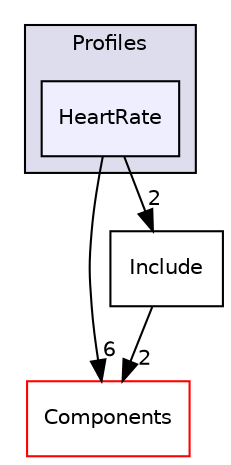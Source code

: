 digraph "C:/Work.git/ble/BLE-CC254x-1.4.0/Projects/ble/Profiles/HeartRate" {
  compound=true
  node [ fontsize="10", fontname="Helvetica"];
  edge [ labelfontsize="10", labelfontname="Helvetica"];
  subgraph clusterdir_bbf25acfb389de4a0b62fe1493a77c04 {
    graph [ bgcolor="#ddddee", pencolor="black", label="Profiles" fontname="Helvetica", fontsize="10", URL="dir_bbf25acfb389de4a0b62fe1493a77c04.html"]
  dir_4e1d2d7534a3011060e92b1abe89b22d [shape=box, label="HeartRate", style="filled", fillcolor="#eeeeff", pencolor="black", URL="dir_4e1d2d7534a3011060e92b1abe89b22d.html"];
  }
  dir_7a2b63247ca617f0e1ef727740be8a23 [shape=box label="Components" fillcolor="white" style="filled" color="red" URL="dir_7a2b63247ca617f0e1ef727740be8a23.html"];
  dir_c92cc19f0c851bfd7369f25eb8781a13 [shape=box label="Include" URL="dir_c92cc19f0c851bfd7369f25eb8781a13.html"];
  dir_4e1d2d7534a3011060e92b1abe89b22d->dir_7a2b63247ca617f0e1ef727740be8a23 [headlabel="6", labeldistance=1.5 headhref="dir_000085_000001.html"];
  dir_4e1d2d7534a3011060e92b1abe89b22d->dir_c92cc19f0c851bfd7369f25eb8781a13 [headlabel="2", labeldistance=1.5 headhref="dir_000085_000069.html"];
  dir_c92cc19f0c851bfd7369f25eb8781a13->dir_7a2b63247ca617f0e1ef727740be8a23 [headlabel="2", labeldistance=1.5 headhref="dir_000069_000001.html"];
}
